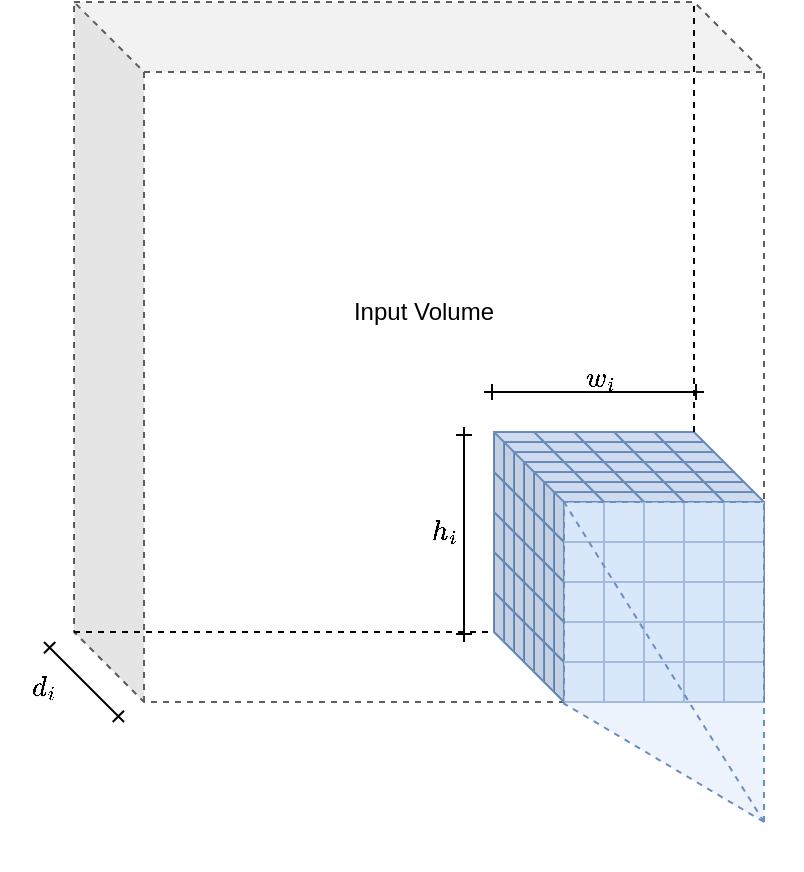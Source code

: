 <mxfile version="14.4.3" type="device"><diagram id="M7x18IXqIBuGNXNXzjX9" name="Page-1"><mxGraphModel dx="810" dy="433" grid="1" gridSize="5" guides="1" tooltips="1" connect="1" arrows="1" fold="1" page="1" pageScale="1" pageWidth="1654" pageHeight="1169" math="1" shadow="0"><root><mxCell id="0"/><mxCell id="1" parent="0"/><mxCell id="esa9E_-fxQOx9-OhTaFa-266" value="" style="shape=cube;whiteSpace=wrap;html=1;boundedLbl=1;backgroundOutline=1;darkOpacity=0.05;darkOpacity2=0.1;fillColor=none;size=35;strokeColor=#5E5E5E;dashed=1;" vertex="1" parent="1"><mxGeometry x="320" y="35" width="345" height="350" as="geometry"/></mxCell><mxCell id="esa9E_-fxQOx9-OhTaFa-91" value="" style="shape=cube;whiteSpace=wrap;html=1;boundedLbl=1;backgroundOutline=1;darkOpacity=0.05;darkOpacity2=0.1;size=5;fillColor=#dae8fc;strokeColor=#6c8ebf;" vertex="1" parent="1"><mxGeometry x="610" y="330" width="25" height="25" as="geometry"/></mxCell><mxCell id="esa9E_-fxQOx9-OhTaFa-92" value="" style="shape=cube;whiteSpace=wrap;html=1;boundedLbl=1;backgroundOutline=1;darkOpacity=0.05;darkOpacity2=0.1;size=5;fillColor=#dae8fc;strokeColor=#6c8ebf;" vertex="1" parent="1"><mxGeometry x="590" y="330" width="25" height="25" as="geometry"/></mxCell><mxCell id="esa9E_-fxQOx9-OhTaFa-93" value="" style="shape=cube;whiteSpace=wrap;html=1;boundedLbl=1;backgroundOutline=1;darkOpacity=0.05;darkOpacity2=0.1;size=5;fillColor=#dae8fc;strokeColor=#6c8ebf;" vertex="1" parent="1"><mxGeometry x="570" y="330" width="25" height="25" as="geometry"/></mxCell><mxCell id="esa9E_-fxQOx9-OhTaFa-94" value="" style="shape=cube;whiteSpace=wrap;html=1;boundedLbl=1;backgroundOutline=1;darkOpacity=0.05;darkOpacity2=0.1;size=5;fillColor=#dae8fc;strokeColor=#6c8ebf;" vertex="1" parent="1"><mxGeometry x="550" y="330" width="25" height="25" as="geometry"/></mxCell><mxCell id="esa9E_-fxQOx9-OhTaFa-95" value="" style="shape=cube;whiteSpace=wrap;html=1;boundedLbl=1;backgroundOutline=1;darkOpacity=0.05;darkOpacity2=0.1;size=5;fillColor=#dae8fc;strokeColor=#6c8ebf;" vertex="1" parent="1"><mxGeometry x="530" y="330" width="25" height="25" as="geometry"/></mxCell><mxCell id="esa9E_-fxQOx9-OhTaFa-96" value="" style="shape=cube;whiteSpace=wrap;html=1;boundedLbl=1;backgroundOutline=1;darkOpacity=0.05;darkOpacity2=0.1;size=5;fillColor=#dae8fc;strokeColor=#6c8ebf;" vertex="1" parent="1"><mxGeometry x="610" y="310" width="25" height="25" as="geometry"/></mxCell><mxCell id="esa9E_-fxQOx9-OhTaFa-97" value="" style="shape=cube;whiteSpace=wrap;html=1;boundedLbl=1;backgroundOutline=1;darkOpacity=0.05;darkOpacity2=0.1;size=5;fillColor=#dae8fc;strokeColor=#6c8ebf;" vertex="1" parent="1"><mxGeometry x="590" y="310" width="25" height="25" as="geometry"/></mxCell><mxCell id="esa9E_-fxQOx9-OhTaFa-98" value="" style="shape=cube;whiteSpace=wrap;html=1;boundedLbl=1;backgroundOutline=1;darkOpacity=0.05;darkOpacity2=0.1;size=5;fillColor=#dae8fc;strokeColor=#6c8ebf;" vertex="1" parent="1"><mxGeometry x="570" y="310" width="25" height="25" as="geometry"/></mxCell><mxCell id="esa9E_-fxQOx9-OhTaFa-99" value="" style="shape=cube;whiteSpace=wrap;html=1;boundedLbl=1;backgroundOutline=1;darkOpacity=0.05;darkOpacity2=0.1;size=5;fillColor=#dae8fc;strokeColor=#6c8ebf;" vertex="1" parent="1"><mxGeometry x="550" y="310" width="25" height="25" as="geometry"/></mxCell><mxCell id="esa9E_-fxQOx9-OhTaFa-100" value="" style="shape=cube;whiteSpace=wrap;html=1;boundedLbl=1;backgroundOutline=1;darkOpacity=0.05;darkOpacity2=0.1;size=5;fillColor=#dae8fc;strokeColor=#6c8ebf;" vertex="1" parent="1"><mxGeometry x="530" y="310" width="25" height="25" as="geometry"/></mxCell><mxCell id="esa9E_-fxQOx9-OhTaFa-101" value="" style="shape=cube;whiteSpace=wrap;html=1;boundedLbl=1;backgroundOutline=1;darkOpacity=0.05;darkOpacity2=0.1;size=5;fillColor=#dae8fc;strokeColor=#6c8ebf;" vertex="1" parent="1"><mxGeometry x="610" y="290" width="25" height="25" as="geometry"/></mxCell><mxCell id="esa9E_-fxQOx9-OhTaFa-102" value="" style="shape=cube;whiteSpace=wrap;html=1;boundedLbl=1;backgroundOutline=1;darkOpacity=0.05;darkOpacity2=0.1;size=5;fillColor=#dae8fc;strokeColor=#6c8ebf;" vertex="1" parent="1"><mxGeometry x="590" y="290" width="25" height="25" as="geometry"/></mxCell><mxCell id="esa9E_-fxQOx9-OhTaFa-103" value="" style="shape=cube;whiteSpace=wrap;html=1;boundedLbl=1;backgroundOutline=1;darkOpacity=0.05;darkOpacity2=0.1;size=5;fillColor=#dae8fc;strokeColor=#6c8ebf;" vertex="1" parent="1"><mxGeometry x="570" y="290" width="25" height="25" as="geometry"/></mxCell><mxCell id="esa9E_-fxQOx9-OhTaFa-104" value="" style="shape=cube;whiteSpace=wrap;html=1;boundedLbl=1;backgroundOutline=1;darkOpacity=0.05;darkOpacity2=0.1;size=5;fillColor=#dae8fc;strokeColor=#6c8ebf;" vertex="1" parent="1"><mxGeometry x="550" y="290" width="25" height="25" as="geometry"/></mxCell><mxCell id="esa9E_-fxQOx9-OhTaFa-105" value="" style="shape=cube;whiteSpace=wrap;html=1;boundedLbl=1;backgroundOutline=1;darkOpacity=0.05;darkOpacity2=0.1;size=5;fillColor=#dae8fc;strokeColor=#6c8ebf;" vertex="1" parent="1"><mxGeometry x="530" y="290" width="25" height="25" as="geometry"/></mxCell><mxCell id="esa9E_-fxQOx9-OhTaFa-106" value="" style="shape=cube;whiteSpace=wrap;html=1;boundedLbl=1;backgroundOutline=1;darkOpacity=0.05;darkOpacity2=0.1;size=5;fillColor=#dae8fc;strokeColor=#6c8ebf;" vertex="1" parent="1"><mxGeometry x="610" y="270" width="25" height="25" as="geometry"/></mxCell><mxCell id="esa9E_-fxQOx9-OhTaFa-107" value="" style="shape=cube;whiteSpace=wrap;html=1;boundedLbl=1;backgroundOutline=1;darkOpacity=0.05;darkOpacity2=0.1;size=5;fillColor=#dae8fc;strokeColor=#6c8ebf;" vertex="1" parent="1"><mxGeometry x="590" y="270" width="25" height="25" as="geometry"/></mxCell><mxCell id="esa9E_-fxQOx9-OhTaFa-108" value="" style="shape=cube;whiteSpace=wrap;html=1;boundedLbl=1;backgroundOutline=1;darkOpacity=0.05;darkOpacity2=0.1;size=5;fillColor=#dae8fc;strokeColor=#6c8ebf;" vertex="1" parent="1"><mxGeometry x="570" y="270" width="25" height="25" as="geometry"/></mxCell><mxCell id="esa9E_-fxQOx9-OhTaFa-109" value="" style="shape=cube;whiteSpace=wrap;html=1;boundedLbl=1;backgroundOutline=1;darkOpacity=0.05;darkOpacity2=0.1;size=5;fillColor=#dae8fc;strokeColor=#6c8ebf;" vertex="1" parent="1"><mxGeometry x="550" y="270" width="25" height="25" as="geometry"/></mxCell><mxCell id="esa9E_-fxQOx9-OhTaFa-110" value="" style="shape=cube;whiteSpace=wrap;html=1;boundedLbl=1;backgroundOutline=1;darkOpacity=0.05;darkOpacity2=0.1;size=5;fillColor=#dae8fc;strokeColor=#6c8ebf;" vertex="1" parent="1"><mxGeometry x="530" y="270" width="25" height="25" as="geometry"/></mxCell><mxCell id="esa9E_-fxQOx9-OhTaFa-111" value="" style="shape=cube;whiteSpace=wrap;html=1;boundedLbl=1;backgroundOutline=1;darkOpacity=0.05;darkOpacity2=0.1;size=5;fillColor=#dae8fc;strokeColor=#6c8ebf;" vertex="1" parent="1"><mxGeometry x="610" y="250" width="25" height="25" as="geometry"/></mxCell><mxCell id="esa9E_-fxQOx9-OhTaFa-112" value="" style="shape=cube;whiteSpace=wrap;html=1;boundedLbl=1;backgroundOutline=1;darkOpacity=0.05;darkOpacity2=0.1;size=5;fillColor=#dae8fc;strokeColor=#6c8ebf;" vertex="1" parent="1"><mxGeometry x="590" y="250" width="25" height="25" as="geometry"/></mxCell><mxCell id="esa9E_-fxQOx9-OhTaFa-113" value="" style="shape=cube;whiteSpace=wrap;html=1;boundedLbl=1;backgroundOutline=1;darkOpacity=0.05;darkOpacity2=0.1;size=5;fillColor=#dae8fc;strokeColor=#6c8ebf;" vertex="1" parent="1"><mxGeometry x="570" y="250" width="25" height="25" as="geometry"/></mxCell><mxCell id="esa9E_-fxQOx9-OhTaFa-114" value="" style="shape=cube;whiteSpace=wrap;html=1;boundedLbl=1;backgroundOutline=1;darkOpacity=0.05;darkOpacity2=0.1;size=5;fillColor=#dae8fc;strokeColor=#6c8ebf;" vertex="1" parent="1"><mxGeometry x="550" y="250" width="25" height="25" as="geometry"/></mxCell><mxCell id="esa9E_-fxQOx9-OhTaFa-115" value="" style="shape=cube;whiteSpace=wrap;html=1;boundedLbl=1;backgroundOutline=1;darkOpacity=0.05;darkOpacity2=0.1;size=5;fillColor=#dae8fc;strokeColor=#6c8ebf;" vertex="1" parent="1"><mxGeometry x="530" y="250" width="25" height="25" as="geometry"/></mxCell><mxCell id="esa9E_-fxQOx9-OhTaFa-116" value="" style="shape=cube;whiteSpace=wrap;html=1;boundedLbl=1;backgroundOutline=1;darkOpacity=0.05;darkOpacity2=0.1;size=5;fillColor=#dae8fc;strokeColor=#6c8ebf;" vertex="1" parent="1"><mxGeometry x="615" y="335" width="25" height="25" as="geometry"/></mxCell><mxCell id="esa9E_-fxQOx9-OhTaFa-117" value="" style="shape=cube;whiteSpace=wrap;html=1;boundedLbl=1;backgroundOutline=1;darkOpacity=0.05;darkOpacity2=0.1;size=5;fillColor=#dae8fc;strokeColor=#6c8ebf;" vertex="1" parent="1"><mxGeometry x="595" y="335" width="25" height="25" as="geometry"/></mxCell><mxCell id="esa9E_-fxQOx9-OhTaFa-118" value="" style="shape=cube;whiteSpace=wrap;html=1;boundedLbl=1;backgroundOutline=1;darkOpacity=0.05;darkOpacity2=0.1;size=5;fillColor=#dae8fc;strokeColor=#6c8ebf;" vertex="1" parent="1"><mxGeometry x="575" y="335" width="25" height="25" as="geometry"/></mxCell><mxCell id="esa9E_-fxQOx9-OhTaFa-119" value="" style="shape=cube;whiteSpace=wrap;html=1;boundedLbl=1;backgroundOutline=1;darkOpacity=0.05;darkOpacity2=0.1;size=5;fillColor=#dae8fc;strokeColor=#6c8ebf;" vertex="1" parent="1"><mxGeometry x="555" y="335" width="25" height="25" as="geometry"/></mxCell><mxCell id="esa9E_-fxQOx9-OhTaFa-120" value="" style="shape=cube;whiteSpace=wrap;html=1;boundedLbl=1;backgroundOutline=1;darkOpacity=0.05;darkOpacity2=0.1;size=5;fillColor=#dae8fc;strokeColor=#6c8ebf;" vertex="1" parent="1"><mxGeometry x="535" y="335" width="25" height="25" as="geometry"/></mxCell><mxCell id="esa9E_-fxQOx9-OhTaFa-121" value="" style="shape=cube;whiteSpace=wrap;html=1;boundedLbl=1;backgroundOutline=1;darkOpacity=0.05;darkOpacity2=0.1;size=5;fillColor=#dae8fc;strokeColor=#6c8ebf;" vertex="1" parent="1"><mxGeometry x="615" y="315" width="25" height="25" as="geometry"/></mxCell><mxCell id="esa9E_-fxQOx9-OhTaFa-122" value="" style="shape=cube;whiteSpace=wrap;html=1;boundedLbl=1;backgroundOutline=1;darkOpacity=0.05;darkOpacity2=0.1;size=5;fillColor=#dae8fc;strokeColor=#6c8ebf;" vertex="1" parent="1"><mxGeometry x="595" y="315" width="25" height="25" as="geometry"/></mxCell><mxCell id="esa9E_-fxQOx9-OhTaFa-123" value="" style="shape=cube;whiteSpace=wrap;html=1;boundedLbl=1;backgroundOutline=1;darkOpacity=0.05;darkOpacity2=0.1;size=5;fillColor=#dae8fc;strokeColor=#6c8ebf;" vertex="1" parent="1"><mxGeometry x="575" y="315" width="25" height="25" as="geometry"/></mxCell><mxCell id="esa9E_-fxQOx9-OhTaFa-124" value="" style="shape=cube;whiteSpace=wrap;html=1;boundedLbl=1;backgroundOutline=1;darkOpacity=0.05;darkOpacity2=0.1;size=5;fillColor=#dae8fc;strokeColor=#6c8ebf;" vertex="1" parent="1"><mxGeometry x="555" y="315" width="25" height="25" as="geometry"/></mxCell><mxCell id="esa9E_-fxQOx9-OhTaFa-125" value="" style="shape=cube;whiteSpace=wrap;html=1;boundedLbl=1;backgroundOutline=1;darkOpacity=0.05;darkOpacity2=0.1;size=5;fillColor=#dae8fc;strokeColor=#6c8ebf;" vertex="1" parent="1"><mxGeometry x="535" y="315" width="25" height="25" as="geometry"/></mxCell><mxCell id="esa9E_-fxQOx9-OhTaFa-126" value="" style="shape=cube;whiteSpace=wrap;html=1;boundedLbl=1;backgroundOutline=1;darkOpacity=0.05;darkOpacity2=0.1;size=5;fillColor=#dae8fc;strokeColor=#6c8ebf;" vertex="1" parent="1"><mxGeometry x="615" y="295" width="25" height="25" as="geometry"/></mxCell><mxCell id="esa9E_-fxQOx9-OhTaFa-127" value="" style="shape=cube;whiteSpace=wrap;html=1;boundedLbl=1;backgroundOutline=1;darkOpacity=0.05;darkOpacity2=0.1;size=5;fillColor=#dae8fc;strokeColor=#6c8ebf;" vertex="1" parent="1"><mxGeometry x="595" y="295" width="25" height="25" as="geometry"/></mxCell><mxCell id="esa9E_-fxQOx9-OhTaFa-128" value="" style="shape=cube;whiteSpace=wrap;html=1;boundedLbl=1;backgroundOutline=1;darkOpacity=0.05;darkOpacity2=0.1;size=5;fillColor=#dae8fc;strokeColor=#6c8ebf;" vertex="1" parent="1"><mxGeometry x="575" y="295" width="25" height="25" as="geometry"/></mxCell><mxCell id="esa9E_-fxQOx9-OhTaFa-129" value="" style="shape=cube;whiteSpace=wrap;html=1;boundedLbl=1;backgroundOutline=1;darkOpacity=0.05;darkOpacity2=0.1;size=5;fillColor=#dae8fc;strokeColor=#6c8ebf;" vertex="1" parent="1"><mxGeometry x="555" y="295" width="25" height="25" as="geometry"/></mxCell><mxCell id="esa9E_-fxQOx9-OhTaFa-130" value="" style="shape=cube;whiteSpace=wrap;html=1;boundedLbl=1;backgroundOutline=1;darkOpacity=0.05;darkOpacity2=0.1;size=5;fillColor=#dae8fc;strokeColor=#6c8ebf;" vertex="1" parent="1"><mxGeometry x="535" y="295" width="25" height="25" as="geometry"/></mxCell><mxCell id="esa9E_-fxQOx9-OhTaFa-131" value="" style="shape=cube;whiteSpace=wrap;html=1;boundedLbl=1;backgroundOutline=1;darkOpacity=0.05;darkOpacity2=0.1;size=5;fillColor=#dae8fc;strokeColor=#6c8ebf;" vertex="1" parent="1"><mxGeometry x="615" y="275" width="25" height="25" as="geometry"/></mxCell><mxCell id="esa9E_-fxQOx9-OhTaFa-132" value="" style="shape=cube;whiteSpace=wrap;html=1;boundedLbl=1;backgroundOutline=1;darkOpacity=0.05;darkOpacity2=0.1;size=5;fillColor=#dae8fc;strokeColor=#6c8ebf;" vertex="1" parent="1"><mxGeometry x="595" y="275" width="25" height="25" as="geometry"/></mxCell><mxCell id="esa9E_-fxQOx9-OhTaFa-133" value="" style="shape=cube;whiteSpace=wrap;html=1;boundedLbl=1;backgroundOutline=1;darkOpacity=0.05;darkOpacity2=0.1;size=5;fillColor=#dae8fc;strokeColor=#6c8ebf;" vertex="1" parent="1"><mxGeometry x="575" y="275" width="25" height="25" as="geometry"/></mxCell><mxCell id="esa9E_-fxQOx9-OhTaFa-134" value="" style="shape=cube;whiteSpace=wrap;html=1;boundedLbl=1;backgroundOutline=1;darkOpacity=0.05;darkOpacity2=0.1;size=5;fillColor=#dae8fc;strokeColor=#6c8ebf;" vertex="1" parent="1"><mxGeometry x="555" y="275" width="25" height="25" as="geometry"/></mxCell><mxCell id="esa9E_-fxQOx9-OhTaFa-135" value="" style="shape=cube;whiteSpace=wrap;html=1;boundedLbl=1;backgroundOutline=1;darkOpacity=0.05;darkOpacity2=0.1;size=5;fillColor=#dae8fc;strokeColor=#6c8ebf;" vertex="1" parent="1"><mxGeometry x="535" y="275" width="25" height="25" as="geometry"/></mxCell><mxCell id="esa9E_-fxQOx9-OhTaFa-136" value="" style="shape=cube;whiteSpace=wrap;html=1;boundedLbl=1;backgroundOutline=1;darkOpacity=0.05;darkOpacity2=0.1;size=5;fillColor=#dae8fc;strokeColor=#6c8ebf;" vertex="1" parent="1"><mxGeometry x="615" y="255" width="25" height="25" as="geometry"/></mxCell><mxCell id="esa9E_-fxQOx9-OhTaFa-137" value="" style="shape=cube;whiteSpace=wrap;html=1;boundedLbl=1;backgroundOutline=1;darkOpacity=0.05;darkOpacity2=0.1;size=5;fillColor=#dae8fc;strokeColor=#6c8ebf;" vertex="1" parent="1"><mxGeometry x="595" y="255" width="25" height="25" as="geometry"/></mxCell><mxCell id="esa9E_-fxQOx9-OhTaFa-138" value="" style="shape=cube;whiteSpace=wrap;html=1;boundedLbl=1;backgroundOutline=1;darkOpacity=0.05;darkOpacity2=0.1;size=5;fillColor=#dae8fc;strokeColor=#6c8ebf;" vertex="1" parent="1"><mxGeometry x="575" y="255" width="25" height="25" as="geometry"/></mxCell><mxCell id="esa9E_-fxQOx9-OhTaFa-139" value="" style="shape=cube;whiteSpace=wrap;html=1;boundedLbl=1;backgroundOutline=1;darkOpacity=0.05;darkOpacity2=0.1;size=5;fillColor=#dae8fc;strokeColor=#6c8ebf;" vertex="1" parent="1"><mxGeometry x="555" y="255" width="25" height="25" as="geometry"/></mxCell><mxCell id="esa9E_-fxQOx9-OhTaFa-140" value="" style="shape=cube;whiteSpace=wrap;html=1;boundedLbl=1;backgroundOutline=1;darkOpacity=0.05;darkOpacity2=0.1;size=5;fillColor=#dae8fc;strokeColor=#6c8ebf;" vertex="1" parent="1"><mxGeometry x="535" y="255" width="25" height="25" as="geometry"/></mxCell><mxCell id="esa9E_-fxQOx9-OhTaFa-141" value="" style="shape=cube;whiteSpace=wrap;html=1;boundedLbl=1;backgroundOutline=1;darkOpacity=0.05;darkOpacity2=0.1;size=5;fillColor=#dae8fc;strokeColor=#6c8ebf;" vertex="1" parent="1"><mxGeometry x="620" y="340" width="25" height="25" as="geometry"/></mxCell><mxCell id="esa9E_-fxQOx9-OhTaFa-142" value="" style="shape=cube;whiteSpace=wrap;html=1;boundedLbl=1;backgroundOutline=1;darkOpacity=0.05;darkOpacity2=0.1;size=5;fillColor=#dae8fc;strokeColor=#6c8ebf;" vertex="1" parent="1"><mxGeometry x="600" y="340" width="25" height="25" as="geometry"/></mxCell><mxCell id="esa9E_-fxQOx9-OhTaFa-143" value="" style="shape=cube;whiteSpace=wrap;html=1;boundedLbl=1;backgroundOutline=1;darkOpacity=0.05;darkOpacity2=0.1;size=5;fillColor=#dae8fc;strokeColor=#6c8ebf;" vertex="1" parent="1"><mxGeometry x="580" y="340" width="25" height="25" as="geometry"/></mxCell><mxCell id="esa9E_-fxQOx9-OhTaFa-144" value="" style="shape=cube;whiteSpace=wrap;html=1;boundedLbl=1;backgroundOutline=1;darkOpacity=0.05;darkOpacity2=0.1;size=5;fillColor=#dae8fc;strokeColor=#6c8ebf;" vertex="1" parent="1"><mxGeometry x="560" y="340" width="25" height="25" as="geometry"/></mxCell><mxCell id="esa9E_-fxQOx9-OhTaFa-145" value="" style="shape=cube;whiteSpace=wrap;html=1;boundedLbl=1;backgroundOutline=1;darkOpacity=0.05;darkOpacity2=0.1;size=5;fillColor=#dae8fc;strokeColor=#6c8ebf;" vertex="1" parent="1"><mxGeometry x="540" y="340" width="25" height="25" as="geometry"/></mxCell><mxCell id="esa9E_-fxQOx9-OhTaFa-146" value="" style="shape=cube;whiteSpace=wrap;html=1;boundedLbl=1;backgroundOutline=1;darkOpacity=0.05;darkOpacity2=0.1;size=5;fillColor=#dae8fc;strokeColor=#6c8ebf;" vertex="1" parent="1"><mxGeometry x="620" y="320" width="25" height="25" as="geometry"/></mxCell><mxCell id="esa9E_-fxQOx9-OhTaFa-147" value="" style="shape=cube;whiteSpace=wrap;html=1;boundedLbl=1;backgroundOutline=1;darkOpacity=0.05;darkOpacity2=0.1;size=5;fillColor=#dae8fc;strokeColor=#6c8ebf;" vertex="1" parent="1"><mxGeometry x="600" y="320" width="25" height="25" as="geometry"/></mxCell><mxCell id="esa9E_-fxQOx9-OhTaFa-148" value="" style="shape=cube;whiteSpace=wrap;html=1;boundedLbl=1;backgroundOutline=1;darkOpacity=0.05;darkOpacity2=0.1;size=5;fillColor=#dae8fc;strokeColor=#6c8ebf;" vertex="1" parent="1"><mxGeometry x="580" y="320" width="25" height="25" as="geometry"/></mxCell><mxCell id="esa9E_-fxQOx9-OhTaFa-149" value="" style="shape=cube;whiteSpace=wrap;html=1;boundedLbl=1;backgroundOutline=1;darkOpacity=0.05;darkOpacity2=0.1;size=5;fillColor=#dae8fc;strokeColor=#6c8ebf;" vertex="1" parent="1"><mxGeometry x="560" y="320" width="25" height="25" as="geometry"/></mxCell><mxCell id="esa9E_-fxQOx9-OhTaFa-150" value="" style="shape=cube;whiteSpace=wrap;html=1;boundedLbl=1;backgroundOutline=1;darkOpacity=0.05;darkOpacity2=0.1;size=5;fillColor=#dae8fc;strokeColor=#6c8ebf;" vertex="1" parent="1"><mxGeometry x="540" y="320" width="25" height="25" as="geometry"/></mxCell><mxCell id="esa9E_-fxQOx9-OhTaFa-151" value="" style="shape=cube;whiteSpace=wrap;html=1;boundedLbl=1;backgroundOutline=1;darkOpacity=0.05;darkOpacity2=0.1;size=5;fillColor=#dae8fc;strokeColor=#6c8ebf;" vertex="1" parent="1"><mxGeometry x="620" y="300" width="25" height="25" as="geometry"/></mxCell><mxCell id="esa9E_-fxQOx9-OhTaFa-152" value="" style="shape=cube;whiteSpace=wrap;html=1;boundedLbl=1;backgroundOutline=1;darkOpacity=0.05;darkOpacity2=0.1;size=5;fillColor=#dae8fc;strokeColor=#6c8ebf;" vertex="1" parent="1"><mxGeometry x="600" y="300" width="25" height="25" as="geometry"/></mxCell><mxCell id="esa9E_-fxQOx9-OhTaFa-153" value="" style="shape=cube;whiteSpace=wrap;html=1;boundedLbl=1;backgroundOutline=1;darkOpacity=0.05;darkOpacity2=0.1;size=5;fillColor=#dae8fc;strokeColor=#6c8ebf;" vertex="1" parent="1"><mxGeometry x="580" y="300" width="25" height="25" as="geometry"/></mxCell><mxCell id="esa9E_-fxQOx9-OhTaFa-154" value="" style="shape=cube;whiteSpace=wrap;html=1;boundedLbl=1;backgroundOutline=1;darkOpacity=0.05;darkOpacity2=0.1;size=5;fillColor=#dae8fc;strokeColor=#6c8ebf;" vertex="1" parent="1"><mxGeometry x="560" y="300" width="25" height="25" as="geometry"/></mxCell><mxCell id="esa9E_-fxQOx9-OhTaFa-155" value="" style="shape=cube;whiteSpace=wrap;html=1;boundedLbl=1;backgroundOutline=1;darkOpacity=0.05;darkOpacity2=0.1;size=5;fillColor=#dae8fc;strokeColor=#6c8ebf;" vertex="1" parent="1"><mxGeometry x="540" y="300" width="25" height="25" as="geometry"/></mxCell><mxCell id="esa9E_-fxQOx9-OhTaFa-156" value="" style="shape=cube;whiteSpace=wrap;html=1;boundedLbl=1;backgroundOutline=1;darkOpacity=0.05;darkOpacity2=0.1;size=5;fillColor=#dae8fc;strokeColor=#6c8ebf;" vertex="1" parent="1"><mxGeometry x="620" y="280" width="25" height="25" as="geometry"/></mxCell><mxCell id="esa9E_-fxQOx9-OhTaFa-157" value="" style="shape=cube;whiteSpace=wrap;html=1;boundedLbl=1;backgroundOutline=1;darkOpacity=0.05;darkOpacity2=0.1;size=5;fillColor=#dae8fc;strokeColor=#6c8ebf;" vertex="1" parent="1"><mxGeometry x="600" y="280" width="25" height="25" as="geometry"/></mxCell><mxCell id="esa9E_-fxQOx9-OhTaFa-158" value="" style="shape=cube;whiteSpace=wrap;html=1;boundedLbl=1;backgroundOutline=1;darkOpacity=0.05;darkOpacity2=0.1;size=5;fillColor=#dae8fc;strokeColor=#6c8ebf;" vertex="1" parent="1"><mxGeometry x="580" y="280" width="25" height="25" as="geometry"/></mxCell><mxCell id="esa9E_-fxQOx9-OhTaFa-159" value="" style="shape=cube;whiteSpace=wrap;html=1;boundedLbl=1;backgroundOutline=1;darkOpacity=0.05;darkOpacity2=0.1;size=5;fillColor=#dae8fc;strokeColor=#6c8ebf;" vertex="1" parent="1"><mxGeometry x="560" y="280" width="25" height="25" as="geometry"/></mxCell><mxCell id="esa9E_-fxQOx9-OhTaFa-160" value="" style="shape=cube;whiteSpace=wrap;html=1;boundedLbl=1;backgroundOutline=1;darkOpacity=0.05;darkOpacity2=0.1;size=5;fillColor=#dae8fc;strokeColor=#6c8ebf;" vertex="1" parent="1"><mxGeometry x="540" y="280" width="25" height="25" as="geometry"/></mxCell><mxCell id="esa9E_-fxQOx9-OhTaFa-161" value="" style="shape=cube;whiteSpace=wrap;html=1;boundedLbl=1;backgroundOutline=1;darkOpacity=0.05;darkOpacity2=0.1;size=5;fillColor=#dae8fc;strokeColor=#6c8ebf;" vertex="1" parent="1"><mxGeometry x="620" y="260" width="25" height="25" as="geometry"/></mxCell><mxCell id="esa9E_-fxQOx9-OhTaFa-162" value="" style="shape=cube;whiteSpace=wrap;html=1;boundedLbl=1;backgroundOutline=1;darkOpacity=0.05;darkOpacity2=0.1;size=5;fillColor=#dae8fc;strokeColor=#6c8ebf;" vertex="1" parent="1"><mxGeometry x="600" y="260" width="25" height="25" as="geometry"/></mxCell><mxCell id="esa9E_-fxQOx9-OhTaFa-163" value="" style="shape=cube;whiteSpace=wrap;html=1;boundedLbl=1;backgroundOutline=1;darkOpacity=0.05;darkOpacity2=0.1;size=5;fillColor=#dae8fc;strokeColor=#6c8ebf;" vertex="1" parent="1"><mxGeometry x="580" y="260" width="25" height="25" as="geometry"/></mxCell><mxCell id="esa9E_-fxQOx9-OhTaFa-164" value="" style="shape=cube;whiteSpace=wrap;html=1;boundedLbl=1;backgroundOutline=1;darkOpacity=0.05;darkOpacity2=0.1;size=5;fillColor=#dae8fc;strokeColor=#6c8ebf;" vertex="1" parent="1"><mxGeometry x="560" y="260" width="25" height="25" as="geometry"/></mxCell><mxCell id="esa9E_-fxQOx9-OhTaFa-165" value="" style="shape=cube;whiteSpace=wrap;html=1;boundedLbl=1;backgroundOutline=1;darkOpacity=0.05;darkOpacity2=0.1;size=5;fillColor=#dae8fc;strokeColor=#6c8ebf;" vertex="1" parent="1"><mxGeometry x="540" y="260" width="25" height="25" as="geometry"/></mxCell><mxCell id="esa9E_-fxQOx9-OhTaFa-166" value="" style="shape=cube;whiteSpace=wrap;html=1;boundedLbl=1;backgroundOutline=1;darkOpacity=0.05;darkOpacity2=0.1;size=5;fillColor=#dae8fc;strokeColor=#6c8ebf;" vertex="1" parent="1"><mxGeometry x="625" y="345" width="25" height="25" as="geometry"/></mxCell><mxCell id="esa9E_-fxQOx9-OhTaFa-167" value="" style="shape=cube;whiteSpace=wrap;html=1;boundedLbl=1;backgroundOutline=1;darkOpacity=0.05;darkOpacity2=0.1;size=5;fillColor=#dae8fc;strokeColor=#6c8ebf;" vertex="1" parent="1"><mxGeometry x="605" y="345" width="25" height="25" as="geometry"/></mxCell><mxCell id="esa9E_-fxQOx9-OhTaFa-168" value="" style="shape=cube;whiteSpace=wrap;html=1;boundedLbl=1;backgroundOutline=1;darkOpacity=0.05;darkOpacity2=0.1;size=5;fillColor=#dae8fc;strokeColor=#6c8ebf;" vertex="1" parent="1"><mxGeometry x="585" y="345" width="25" height="25" as="geometry"/></mxCell><mxCell id="esa9E_-fxQOx9-OhTaFa-169" value="" style="shape=cube;whiteSpace=wrap;html=1;boundedLbl=1;backgroundOutline=1;darkOpacity=0.05;darkOpacity2=0.1;size=5;fillColor=#dae8fc;strokeColor=#6c8ebf;" vertex="1" parent="1"><mxGeometry x="565" y="345" width="25" height="25" as="geometry"/></mxCell><mxCell id="esa9E_-fxQOx9-OhTaFa-170" value="" style="shape=cube;whiteSpace=wrap;html=1;boundedLbl=1;backgroundOutline=1;darkOpacity=0.05;darkOpacity2=0.1;size=5;fillColor=#dae8fc;strokeColor=#6c8ebf;" vertex="1" parent="1"><mxGeometry x="545" y="345" width="25" height="25" as="geometry"/></mxCell><mxCell id="esa9E_-fxQOx9-OhTaFa-171" value="" style="shape=cube;whiteSpace=wrap;html=1;boundedLbl=1;backgroundOutline=1;darkOpacity=0.05;darkOpacity2=0.1;size=5;fillColor=#dae8fc;strokeColor=#6c8ebf;" vertex="1" parent="1"><mxGeometry x="625" y="325" width="25" height="25" as="geometry"/></mxCell><mxCell id="esa9E_-fxQOx9-OhTaFa-172" value="" style="shape=cube;whiteSpace=wrap;html=1;boundedLbl=1;backgroundOutline=1;darkOpacity=0.05;darkOpacity2=0.1;size=5;fillColor=#dae8fc;strokeColor=#6c8ebf;" vertex="1" parent="1"><mxGeometry x="605" y="325" width="25" height="25" as="geometry"/></mxCell><mxCell id="esa9E_-fxQOx9-OhTaFa-173" value="" style="shape=cube;whiteSpace=wrap;html=1;boundedLbl=1;backgroundOutline=1;darkOpacity=0.05;darkOpacity2=0.1;size=5;fillColor=#dae8fc;strokeColor=#6c8ebf;" vertex="1" parent="1"><mxGeometry x="585" y="325" width="25" height="25" as="geometry"/></mxCell><mxCell id="esa9E_-fxQOx9-OhTaFa-174" value="" style="shape=cube;whiteSpace=wrap;html=1;boundedLbl=1;backgroundOutline=1;darkOpacity=0.05;darkOpacity2=0.1;size=5;fillColor=#dae8fc;strokeColor=#6c8ebf;" vertex="1" parent="1"><mxGeometry x="565" y="325" width="25" height="25" as="geometry"/></mxCell><mxCell id="esa9E_-fxQOx9-OhTaFa-175" value="" style="shape=cube;whiteSpace=wrap;html=1;boundedLbl=1;backgroundOutline=1;darkOpacity=0.05;darkOpacity2=0.1;size=5;fillColor=#dae8fc;strokeColor=#6c8ebf;" vertex="1" parent="1"><mxGeometry x="545" y="325" width="25" height="25" as="geometry"/></mxCell><mxCell id="esa9E_-fxQOx9-OhTaFa-176" value="" style="shape=cube;whiteSpace=wrap;html=1;boundedLbl=1;backgroundOutline=1;darkOpacity=0.05;darkOpacity2=0.1;size=5;fillColor=#dae8fc;strokeColor=#6c8ebf;" vertex="1" parent="1"><mxGeometry x="625" y="305" width="25" height="25" as="geometry"/></mxCell><mxCell id="esa9E_-fxQOx9-OhTaFa-177" value="" style="shape=cube;whiteSpace=wrap;html=1;boundedLbl=1;backgroundOutline=1;darkOpacity=0.05;darkOpacity2=0.1;size=5;fillColor=#dae8fc;strokeColor=#6c8ebf;" vertex="1" parent="1"><mxGeometry x="605" y="305" width="25" height="25" as="geometry"/></mxCell><mxCell id="esa9E_-fxQOx9-OhTaFa-178" value="" style="shape=cube;whiteSpace=wrap;html=1;boundedLbl=1;backgroundOutline=1;darkOpacity=0.05;darkOpacity2=0.1;size=5;fillColor=#dae8fc;strokeColor=#6c8ebf;" vertex="1" parent="1"><mxGeometry x="585" y="305" width="25" height="25" as="geometry"/></mxCell><mxCell id="esa9E_-fxQOx9-OhTaFa-179" value="" style="shape=cube;whiteSpace=wrap;html=1;boundedLbl=1;backgroundOutline=1;darkOpacity=0.05;darkOpacity2=0.1;size=5;fillColor=#dae8fc;strokeColor=#6c8ebf;" vertex="1" parent="1"><mxGeometry x="565" y="305" width="25" height="25" as="geometry"/></mxCell><mxCell id="esa9E_-fxQOx9-OhTaFa-180" value="" style="shape=cube;whiteSpace=wrap;html=1;boundedLbl=1;backgroundOutline=1;darkOpacity=0.05;darkOpacity2=0.1;size=5;fillColor=#dae8fc;strokeColor=#6c8ebf;" vertex="1" parent="1"><mxGeometry x="545" y="305" width="25" height="25" as="geometry"/></mxCell><mxCell id="esa9E_-fxQOx9-OhTaFa-181" value="" style="shape=cube;whiteSpace=wrap;html=1;boundedLbl=1;backgroundOutline=1;darkOpacity=0.05;darkOpacity2=0.1;size=5;fillColor=#dae8fc;strokeColor=#6c8ebf;" vertex="1" parent="1"><mxGeometry x="625" y="285" width="25" height="25" as="geometry"/></mxCell><mxCell id="esa9E_-fxQOx9-OhTaFa-182" value="" style="shape=cube;whiteSpace=wrap;html=1;boundedLbl=1;backgroundOutline=1;darkOpacity=0.05;darkOpacity2=0.1;size=5;fillColor=#dae8fc;strokeColor=#6c8ebf;" vertex="1" parent="1"><mxGeometry x="605" y="285" width="25" height="25" as="geometry"/></mxCell><mxCell id="esa9E_-fxQOx9-OhTaFa-183" value="" style="shape=cube;whiteSpace=wrap;html=1;boundedLbl=1;backgroundOutline=1;darkOpacity=0.05;darkOpacity2=0.1;size=5;fillColor=#dae8fc;strokeColor=#6c8ebf;" vertex="1" parent="1"><mxGeometry x="585" y="285" width="25" height="25" as="geometry"/></mxCell><mxCell id="esa9E_-fxQOx9-OhTaFa-184" value="" style="shape=cube;whiteSpace=wrap;html=1;boundedLbl=1;backgroundOutline=1;darkOpacity=0.05;darkOpacity2=0.1;size=5;fillColor=#dae8fc;strokeColor=#6c8ebf;" vertex="1" parent="1"><mxGeometry x="565" y="285" width="25" height="25" as="geometry"/></mxCell><mxCell id="esa9E_-fxQOx9-OhTaFa-185" value="" style="shape=cube;whiteSpace=wrap;html=1;boundedLbl=1;backgroundOutline=1;darkOpacity=0.05;darkOpacity2=0.1;size=5;fillColor=#dae8fc;strokeColor=#6c8ebf;" vertex="1" parent="1"><mxGeometry x="545" y="285" width="25" height="25" as="geometry"/></mxCell><mxCell id="esa9E_-fxQOx9-OhTaFa-186" value="" style="shape=cube;whiteSpace=wrap;html=1;boundedLbl=1;backgroundOutline=1;darkOpacity=0.05;darkOpacity2=0.1;size=5;fillColor=#dae8fc;strokeColor=#6c8ebf;" vertex="1" parent="1"><mxGeometry x="625" y="265" width="25" height="25" as="geometry"/></mxCell><mxCell id="esa9E_-fxQOx9-OhTaFa-187" value="" style="shape=cube;whiteSpace=wrap;html=1;boundedLbl=1;backgroundOutline=1;darkOpacity=0.05;darkOpacity2=0.1;size=5;fillColor=#dae8fc;strokeColor=#6c8ebf;" vertex="1" parent="1"><mxGeometry x="605" y="265" width="25" height="25" as="geometry"/></mxCell><mxCell id="esa9E_-fxQOx9-OhTaFa-188" value="" style="shape=cube;whiteSpace=wrap;html=1;boundedLbl=1;backgroundOutline=1;darkOpacity=0.05;darkOpacity2=0.1;size=5;fillColor=#dae8fc;strokeColor=#6c8ebf;" vertex="1" parent="1"><mxGeometry x="585" y="265" width="25" height="25" as="geometry"/></mxCell><mxCell id="esa9E_-fxQOx9-OhTaFa-189" value="" style="shape=cube;whiteSpace=wrap;html=1;boundedLbl=1;backgroundOutline=1;darkOpacity=0.05;darkOpacity2=0.1;size=5;fillColor=#dae8fc;strokeColor=#6c8ebf;" vertex="1" parent="1"><mxGeometry x="565" y="265" width="25" height="25" as="geometry"/></mxCell><mxCell id="esa9E_-fxQOx9-OhTaFa-190" value="" style="shape=cube;whiteSpace=wrap;html=1;boundedLbl=1;backgroundOutline=1;darkOpacity=0.05;darkOpacity2=0.1;size=5;fillColor=#dae8fc;strokeColor=#6c8ebf;" vertex="1" parent="1"><mxGeometry x="545" y="265" width="25" height="25" as="geometry"/></mxCell><mxCell id="esa9E_-fxQOx9-OhTaFa-191" value="" style="shape=cube;whiteSpace=wrap;html=1;boundedLbl=1;backgroundOutline=1;darkOpacity=0.05;darkOpacity2=0.1;size=5;fillColor=#dae8fc;strokeColor=#6c8ebf;" vertex="1" parent="1"><mxGeometry x="630" y="350" width="25" height="25" as="geometry"/></mxCell><mxCell id="esa9E_-fxQOx9-OhTaFa-192" value="" style="shape=cube;whiteSpace=wrap;html=1;boundedLbl=1;backgroundOutline=1;darkOpacity=0.05;darkOpacity2=0.1;size=5;fillColor=#dae8fc;strokeColor=#6c8ebf;" vertex="1" parent="1"><mxGeometry x="610" y="350" width="25" height="25" as="geometry"/></mxCell><mxCell id="esa9E_-fxQOx9-OhTaFa-193" value="" style="shape=cube;whiteSpace=wrap;html=1;boundedLbl=1;backgroundOutline=1;darkOpacity=0.05;darkOpacity2=0.1;size=5;fillColor=#dae8fc;strokeColor=#6c8ebf;" vertex="1" parent="1"><mxGeometry x="590" y="350" width="25" height="25" as="geometry"/></mxCell><mxCell id="esa9E_-fxQOx9-OhTaFa-194" value="" style="shape=cube;whiteSpace=wrap;html=1;boundedLbl=1;backgroundOutline=1;darkOpacity=0.05;darkOpacity2=0.1;size=5;fillColor=#dae8fc;strokeColor=#6c8ebf;" vertex="1" parent="1"><mxGeometry x="570" y="350" width="25" height="25" as="geometry"/></mxCell><mxCell id="esa9E_-fxQOx9-OhTaFa-195" value="" style="shape=cube;whiteSpace=wrap;html=1;boundedLbl=1;backgroundOutline=1;darkOpacity=0.05;darkOpacity2=0.1;size=5;fillColor=#dae8fc;strokeColor=#6c8ebf;" vertex="1" parent="1"><mxGeometry x="550" y="350" width="25" height="25" as="geometry"/></mxCell><mxCell id="esa9E_-fxQOx9-OhTaFa-196" value="" style="shape=cube;whiteSpace=wrap;html=1;boundedLbl=1;backgroundOutline=1;darkOpacity=0.05;darkOpacity2=0.1;size=5;fillColor=#dae8fc;strokeColor=#6c8ebf;" vertex="1" parent="1"><mxGeometry x="630" y="330" width="25" height="25" as="geometry"/></mxCell><mxCell id="esa9E_-fxQOx9-OhTaFa-197" value="" style="shape=cube;whiteSpace=wrap;html=1;boundedLbl=1;backgroundOutline=1;darkOpacity=0.05;darkOpacity2=0.1;size=5;fillColor=#dae8fc;strokeColor=#6c8ebf;" vertex="1" parent="1"><mxGeometry x="610" y="330" width="25" height="25" as="geometry"/></mxCell><mxCell id="esa9E_-fxQOx9-OhTaFa-198" value="" style="shape=cube;whiteSpace=wrap;html=1;boundedLbl=1;backgroundOutline=1;darkOpacity=0.05;darkOpacity2=0.1;size=5;fillColor=#dae8fc;strokeColor=#6c8ebf;" vertex="1" parent="1"><mxGeometry x="590" y="330" width="25" height="25" as="geometry"/></mxCell><mxCell id="esa9E_-fxQOx9-OhTaFa-199" value="" style="shape=cube;whiteSpace=wrap;html=1;boundedLbl=1;backgroundOutline=1;darkOpacity=0.05;darkOpacity2=0.1;size=5;fillColor=#dae8fc;strokeColor=#6c8ebf;" vertex="1" parent="1"><mxGeometry x="570" y="330" width="25" height="25" as="geometry"/></mxCell><mxCell id="esa9E_-fxQOx9-OhTaFa-200" value="" style="shape=cube;whiteSpace=wrap;html=1;boundedLbl=1;backgroundOutline=1;darkOpacity=0.05;darkOpacity2=0.1;size=5;fillColor=#dae8fc;strokeColor=#6c8ebf;" vertex="1" parent="1"><mxGeometry x="550" y="330" width="25" height="25" as="geometry"/></mxCell><mxCell id="esa9E_-fxQOx9-OhTaFa-201" value="" style="shape=cube;whiteSpace=wrap;html=1;boundedLbl=1;backgroundOutline=1;darkOpacity=0.05;darkOpacity2=0.1;size=5;fillColor=#dae8fc;strokeColor=#6c8ebf;" vertex="1" parent="1"><mxGeometry x="630" y="310" width="25" height="25" as="geometry"/></mxCell><mxCell id="esa9E_-fxQOx9-OhTaFa-202" value="" style="shape=cube;whiteSpace=wrap;html=1;boundedLbl=1;backgroundOutline=1;darkOpacity=0.05;darkOpacity2=0.1;size=5;fillColor=#dae8fc;strokeColor=#6c8ebf;" vertex="1" parent="1"><mxGeometry x="610" y="310" width="25" height="25" as="geometry"/></mxCell><mxCell id="esa9E_-fxQOx9-OhTaFa-203" value="" style="shape=cube;whiteSpace=wrap;html=1;boundedLbl=1;backgroundOutline=1;darkOpacity=0.05;darkOpacity2=0.1;size=5;fillColor=#dae8fc;strokeColor=#6c8ebf;" vertex="1" parent="1"><mxGeometry x="590" y="310" width="25" height="25" as="geometry"/></mxCell><mxCell id="esa9E_-fxQOx9-OhTaFa-204" value="" style="shape=cube;whiteSpace=wrap;html=1;boundedLbl=1;backgroundOutline=1;darkOpacity=0.05;darkOpacity2=0.1;size=5;fillColor=#dae8fc;strokeColor=#6c8ebf;" vertex="1" parent="1"><mxGeometry x="570" y="310" width="25" height="25" as="geometry"/></mxCell><mxCell id="esa9E_-fxQOx9-OhTaFa-205" value="" style="shape=cube;whiteSpace=wrap;html=1;boundedLbl=1;backgroundOutline=1;darkOpacity=0.05;darkOpacity2=0.1;size=5;fillColor=#dae8fc;strokeColor=#6c8ebf;" vertex="1" parent="1"><mxGeometry x="550" y="310" width="25" height="25" as="geometry"/></mxCell><mxCell id="esa9E_-fxQOx9-OhTaFa-206" value="" style="shape=cube;whiteSpace=wrap;html=1;boundedLbl=1;backgroundOutline=1;darkOpacity=0.05;darkOpacity2=0.1;size=5;fillColor=#dae8fc;strokeColor=#6c8ebf;" vertex="1" parent="1"><mxGeometry x="630" y="290" width="25" height="25" as="geometry"/></mxCell><mxCell id="esa9E_-fxQOx9-OhTaFa-207" value="" style="shape=cube;whiteSpace=wrap;html=1;boundedLbl=1;backgroundOutline=1;darkOpacity=0.05;darkOpacity2=0.1;size=5;fillColor=#dae8fc;strokeColor=#6c8ebf;" vertex="1" parent="1"><mxGeometry x="610" y="290" width="25" height="25" as="geometry"/></mxCell><mxCell id="esa9E_-fxQOx9-OhTaFa-208" value="" style="shape=cube;whiteSpace=wrap;html=1;boundedLbl=1;backgroundOutline=1;darkOpacity=0.05;darkOpacity2=0.1;size=5;fillColor=#dae8fc;strokeColor=#6c8ebf;" vertex="1" parent="1"><mxGeometry x="590" y="290" width="25" height="25" as="geometry"/></mxCell><mxCell id="esa9E_-fxQOx9-OhTaFa-209" value="" style="shape=cube;whiteSpace=wrap;html=1;boundedLbl=1;backgroundOutline=1;darkOpacity=0.05;darkOpacity2=0.1;size=5;fillColor=#dae8fc;strokeColor=#6c8ebf;" vertex="1" parent="1"><mxGeometry x="570" y="290" width="25" height="25" as="geometry"/></mxCell><mxCell id="esa9E_-fxQOx9-OhTaFa-210" value="" style="shape=cube;whiteSpace=wrap;html=1;boundedLbl=1;backgroundOutline=1;darkOpacity=0.05;darkOpacity2=0.1;size=5;fillColor=#dae8fc;strokeColor=#6c8ebf;" vertex="1" parent="1"><mxGeometry x="550" y="290" width="25" height="25" as="geometry"/></mxCell><mxCell id="esa9E_-fxQOx9-OhTaFa-211" value="" style="shape=cube;whiteSpace=wrap;html=1;boundedLbl=1;backgroundOutline=1;darkOpacity=0.05;darkOpacity2=0.1;size=5;fillColor=#dae8fc;strokeColor=#6c8ebf;" vertex="1" parent="1"><mxGeometry x="630" y="270" width="25" height="25" as="geometry"/></mxCell><mxCell id="esa9E_-fxQOx9-OhTaFa-212" value="" style="shape=cube;whiteSpace=wrap;html=1;boundedLbl=1;backgroundOutline=1;darkOpacity=0.05;darkOpacity2=0.1;size=5;fillColor=#dae8fc;strokeColor=#6c8ebf;" vertex="1" parent="1"><mxGeometry x="610" y="270" width="25" height="25" as="geometry"/></mxCell><mxCell id="esa9E_-fxQOx9-OhTaFa-213" value="" style="shape=cube;whiteSpace=wrap;html=1;boundedLbl=1;backgroundOutline=1;darkOpacity=0.05;darkOpacity2=0.1;size=5;fillColor=#dae8fc;strokeColor=#6c8ebf;" vertex="1" parent="1"><mxGeometry x="590" y="270" width="25" height="25" as="geometry"/></mxCell><mxCell id="esa9E_-fxQOx9-OhTaFa-214" value="" style="shape=cube;whiteSpace=wrap;html=1;boundedLbl=1;backgroundOutline=1;darkOpacity=0.05;darkOpacity2=0.1;size=5;fillColor=#dae8fc;strokeColor=#6c8ebf;" vertex="1" parent="1"><mxGeometry x="570" y="270" width="25" height="25" as="geometry"/></mxCell><mxCell id="esa9E_-fxQOx9-OhTaFa-215" value="" style="shape=cube;whiteSpace=wrap;html=1;boundedLbl=1;backgroundOutline=1;darkOpacity=0.05;darkOpacity2=0.1;size=5;fillColor=#dae8fc;strokeColor=#6c8ebf;" vertex="1" parent="1"><mxGeometry x="550" y="270" width="25" height="25" as="geometry"/></mxCell><mxCell id="esa9E_-fxQOx9-OhTaFa-216" value="" style="shape=cube;whiteSpace=wrap;html=1;boundedLbl=1;backgroundOutline=1;darkOpacity=0.05;darkOpacity2=0.1;size=5;fillColor=#dae8fc;strokeColor=#6c8ebf;" vertex="1" parent="1"><mxGeometry x="635" y="355" width="25" height="25" as="geometry"/></mxCell><mxCell id="esa9E_-fxQOx9-OhTaFa-217" value="" style="shape=cube;whiteSpace=wrap;html=1;boundedLbl=1;backgroundOutline=1;darkOpacity=0.05;darkOpacity2=0.1;size=5;fillColor=#dae8fc;strokeColor=#6c8ebf;" vertex="1" parent="1"><mxGeometry x="615" y="355" width="25" height="25" as="geometry"/></mxCell><mxCell id="esa9E_-fxQOx9-OhTaFa-218" value="" style="shape=cube;whiteSpace=wrap;html=1;boundedLbl=1;backgroundOutline=1;darkOpacity=0.05;darkOpacity2=0.1;size=5;fillColor=#dae8fc;strokeColor=#6c8ebf;" vertex="1" parent="1"><mxGeometry x="595" y="355" width="25" height="25" as="geometry"/></mxCell><mxCell id="esa9E_-fxQOx9-OhTaFa-219" value="" style="shape=cube;whiteSpace=wrap;html=1;boundedLbl=1;backgroundOutline=1;darkOpacity=0.05;darkOpacity2=0.1;size=5;fillColor=#dae8fc;strokeColor=#6c8ebf;" vertex="1" parent="1"><mxGeometry x="575" y="355" width="25" height="25" as="geometry"/></mxCell><mxCell id="esa9E_-fxQOx9-OhTaFa-220" value="" style="shape=cube;whiteSpace=wrap;html=1;boundedLbl=1;backgroundOutline=1;darkOpacity=0.05;darkOpacity2=0.1;size=5;fillColor=#dae8fc;strokeColor=#6c8ebf;" vertex="1" parent="1"><mxGeometry x="555" y="355" width="25" height="25" as="geometry"/></mxCell><mxCell id="esa9E_-fxQOx9-OhTaFa-221" value="" style="shape=cube;whiteSpace=wrap;html=1;boundedLbl=1;backgroundOutline=1;darkOpacity=0.05;darkOpacity2=0.1;size=5;fillColor=#dae8fc;strokeColor=#6c8ebf;" vertex="1" parent="1"><mxGeometry x="635" y="335" width="25" height="25" as="geometry"/></mxCell><mxCell id="esa9E_-fxQOx9-OhTaFa-222" value="" style="shape=cube;whiteSpace=wrap;html=1;boundedLbl=1;backgroundOutline=1;darkOpacity=0.05;darkOpacity2=0.1;size=5;fillColor=#dae8fc;strokeColor=#6c8ebf;" vertex="1" parent="1"><mxGeometry x="615" y="335" width="25" height="25" as="geometry"/></mxCell><mxCell id="esa9E_-fxQOx9-OhTaFa-223" value="" style="shape=cube;whiteSpace=wrap;html=1;boundedLbl=1;backgroundOutline=1;darkOpacity=0.05;darkOpacity2=0.1;size=5;fillColor=#dae8fc;strokeColor=#6c8ebf;" vertex="1" parent="1"><mxGeometry x="595" y="335" width="25" height="25" as="geometry"/></mxCell><mxCell id="esa9E_-fxQOx9-OhTaFa-224" value="" style="shape=cube;whiteSpace=wrap;html=1;boundedLbl=1;backgroundOutline=1;darkOpacity=0.05;darkOpacity2=0.1;size=5;fillColor=#dae8fc;strokeColor=#6c8ebf;" vertex="1" parent="1"><mxGeometry x="575" y="335" width="25" height="25" as="geometry"/></mxCell><mxCell id="esa9E_-fxQOx9-OhTaFa-225" value="" style="shape=cube;whiteSpace=wrap;html=1;boundedLbl=1;backgroundOutline=1;darkOpacity=0.05;darkOpacity2=0.1;size=5;fillColor=#dae8fc;strokeColor=#6c8ebf;" vertex="1" parent="1"><mxGeometry x="555" y="335" width="25" height="25" as="geometry"/></mxCell><mxCell id="esa9E_-fxQOx9-OhTaFa-226" value="" style="shape=cube;whiteSpace=wrap;html=1;boundedLbl=1;backgroundOutline=1;darkOpacity=0.05;darkOpacity2=0.1;size=5;fillColor=#dae8fc;strokeColor=#6c8ebf;" vertex="1" parent="1"><mxGeometry x="635" y="315" width="25" height="25" as="geometry"/></mxCell><mxCell id="esa9E_-fxQOx9-OhTaFa-227" value="" style="shape=cube;whiteSpace=wrap;html=1;boundedLbl=1;backgroundOutline=1;darkOpacity=0.05;darkOpacity2=0.1;size=5;fillColor=#dae8fc;strokeColor=#6c8ebf;" vertex="1" parent="1"><mxGeometry x="615" y="315" width="25" height="25" as="geometry"/></mxCell><mxCell id="esa9E_-fxQOx9-OhTaFa-228" value="" style="shape=cube;whiteSpace=wrap;html=1;boundedLbl=1;backgroundOutline=1;darkOpacity=0.05;darkOpacity2=0.1;size=5;fillColor=#dae8fc;strokeColor=#6c8ebf;" vertex="1" parent="1"><mxGeometry x="595" y="315" width="25" height="25" as="geometry"/></mxCell><mxCell id="esa9E_-fxQOx9-OhTaFa-229" value="" style="shape=cube;whiteSpace=wrap;html=1;boundedLbl=1;backgroundOutline=1;darkOpacity=0.05;darkOpacity2=0.1;size=5;fillColor=#dae8fc;strokeColor=#6c8ebf;" vertex="1" parent="1"><mxGeometry x="575" y="315" width="25" height="25" as="geometry"/></mxCell><mxCell id="esa9E_-fxQOx9-OhTaFa-230" value="" style="shape=cube;whiteSpace=wrap;html=1;boundedLbl=1;backgroundOutline=1;darkOpacity=0.05;darkOpacity2=0.1;size=5;fillColor=#dae8fc;strokeColor=#6c8ebf;" vertex="1" parent="1"><mxGeometry x="555" y="315" width="25" height="25" as="geometry"/></mxCell><mxCell id="esa9E_-fxQOx9-OhTaFa-231" value="" style="shape=cube;whiteSpace=wrap;html=1;boundedLbl=1;backgroundOutline=1;darkOpacity=0.05;darkOpacity2=0.1;size=5;fillColor=#dae8fc;strokeColor=#6c8ebf;" vertex="1" parent="1"><mxGeometry x="635" y="295" width="25" height="25" as="geometry"/></mxCell><mxCell id="esa9E_-fxQOx9-OhTaFa-232" value="" style="shape=cube;whiteSpace=wrap;html=1;boundedLbl=1;backgroundOutline=1;darkOpacity=0.05;darkOpacity2=0.1;size=5;fillColor=#dae8fc;strokeColor=#6c8ebf;" vertex="1" parent="1"><mxGeometry x="615" y="295" width="25" height="25" as="geometry"/></mxCell><mxCell id="esa9E_-fxQOx9-OhTaFa-233" value="" style="shape=cube;whiteSpace=wrap;html=1;boundedLbl=1;backgroundOutline=1;darkOpacity=0.05;darkOpacity2=0.1;size=5;fillColor=#dae8fc;strokeColor=#6c8ebf;" vertex="1" parent="1"><mxGeometry x="595" y="295" width="25" height="25" as="geometry"/></mxCell><mxCell id="esa9E_-fxQOx9-OhTaFa-234" value="" style="shape=cube;whiteSpace=wrap;html=1;boundedLbl=1;backgroundOutline=1;darkOpacity=0.05;darkOpacity2=0.1;size=5;fillColor=#dae8fc;strokeColor=#6c8ebf;" vertex="1" parent="1"><mxGeometry x="575" y="295" width="25" height="25" as="geometry"/></mxCell><mxCell id="esa9E_-fxQOx9-OhTaFa-235" value="" style="shape=cube;whiteSpace=wrap;html=1;boundedLbl=1;backgroundOutline=1;darkOpacity=0.05;darkOpacity2=0.1;size=5;fillColor=#dae8fc;strokeColor=#6c8ebf;" vertex="1" parent="1"><mxGeometry x="555" y="295" width="25" height="25" as="geometry"/></mxCell><mxCell id="esa9E_-fxQOx9-OhTaFa-236" value="" style="shape=cube;whiteSpace=wrap;html=1;boundedLbl=1;backgroundOutline=1;darkOpacity=0.05;darkOpacity2=0.1;size=5;fillColor=#dae8fc;strokeColor=#6c8ebf;" vertex="1" parent="1"><mxGeometry x="635" y="275" width="25" height="25" as="geometry"/></mxCell><mxCell id="esa9E_-fxQOx9-OhTaFa-237" value="" style="shape=cube;whiteSpace=wrap;html=1;boundedLbl=1;backgroundOutline=1;darkOpacity=0.05;darkOpacity2=0.1;size=5;fillColor=#dae8fc;strokeColor=#6c8ebf;" vertex="1" parent="1"><mxGeometry x="615" y="275" width="25" height="25" as="geometry"/></mxCell><mxCell id="esa9E_-fxQOx9-OhTaFa-238" value="" style="shape=cube;whiteSpace=wrap;html=1;boundedLbl=1;backgroundOutline=1;darkOpacity=0.05;darkOpacity2=0.1;size=5;fillColor=#dae8fc;strokeColor=#6c8ebf;" vertex="1" parent="1"><mxGeometry x="595" y="275" width="25" height="25" as="geometry"/></mxCell><mxCell id="esa9E_-fxQOx9-OhTaFa-239" value="" style="shape=cube;whiteSpace=wrap;html=1;boundedLbl=1;backgroundOutline=1;darkOpacity=0.05;darkOpacity2=0.1;size=5;fillColor=#dae8fc;strokeColor=#6c8ebf;" vertex="1" parent="1"><mxGeometry x="575" y="275" width="25" height="25" as="geometry"/></mxCell><mxCell id="esa9E_-fxQOx9-OhTaFa-240" value="" style="shape=cube;whiteSpace=wrap;html=1;boundedLbl=1;backgroundOutline=1;darkOpacity=0.05;darkOpacity2=0.1;size=5;fillColor=#dae8fc;strokeColor=#6c8ebf;" vertex="1" parent="1"><mxGeometry x="555" y="275" width="25" height="25" as="geometry"/></mxCell><mxCell id="esa9E_-fxQOx9-OhTaFa-241" value="" style="shape=cube;whiteSpace=wrap;html=1;boundedLbl=1;backgroundOutline=1;darkOpacity=0.05;darkOpacity2=0.1;size=5;fillColor=#dae8fc;strokeColor=#6c8ebf;" vertex="1" parent="1"><mxGeometry x="640" y="360" width="25" height="25" as="geometry"/></mxCell><mxCell id="esa9E_-fxQOx9-OhTaFa-242" value="" style="shape=cube;whiteSpace=wrap;html=1;boundedLbl=1;backgroundOutline=1;darkOpacity=0.05;darkOpacity2=0.1;size=5;fillColor=#dae8fc;strokeColor=#6c8ebf;" vertex="1" parent="1"><mxGeometry x="620" y="360" width="25" height="25" as="geometry"/></mxCell><mxCell id="esa9E_-fxQOx9-OhTaFa-243" value="" style="shape=cube;whiteSpace=wrap;html=1;boundedLbl=1;backgroundOutline=1;darkOpacity=0.05;darkOpacity2=0.1;size=5;fillColor=#dae8fc;strokeColor=#6c8ebf;" vertex="1" parent="1"><mxGeometry x="600" y="360" width="25" height="25" as="geometry"/></mxCell><mxCell id="esa9E_-fxQOx9-OhTaFa-244" value="" style="shape=cube;whiteSpace=wrap;html=1;boundedLbl=1;backgroundOutline=1;darkOpacity=0.05;darkOpacity2=0.1;size=5;fillColor=#dae8fc;strokeColor=#6c8ebf;" vertex="1" parent="1"><mxGeometry x="580" y="360" width="25" height="25" as="geometry"/></mxCell><mxCell id="esa9E_-fxQOx9-OhTaFa-245" value="" style="shape=cube;whiteSpace=wrap;html=1;boundedLbl=1;backgroundOutline=1;darkOpacity=0.05;darkOpacity2=0.1;size=5;fillColor=#dae8fc;strokeColor=#6c8ebf;" vertex="1" parent="1"><mxGeometry x="560" y="360" width="25" height="25" as="geometry"/></mxCell><mxCell id="esa9E_-fxQOx9-OhTaFa-246" value="" style="shape=cube;whiteSpace=wrap;html=1;boundedLbl=1;backgroundOutline=1;darkOpacity=0.05;darkOpacity2=0.1;size=5;fillColor=#dae8fc;strokeColor=#6c8ebf;" vertex="1" parent="1"><mxGeometry x="640" y="340" width="25" height="25" as="geometry"/></mxCell><mxCell id="esa9E_-fxQOx9-OhTaFa-247" value="" style="shape=cube;whiteSpace=wrap;html=1;boundedLbl=1;backgroundOutline=1;darkOpacity=0.05;darkOpacity2=0.1;size=5;fillColor=#dae8fc;strokeColor=#6c8ebf;" vertex="1" parent="1"><mxGeometry x="620" y="340" width="25" height="25" as="geometry"/></mxCell><mxCell id="esa9E_-fxQOx9-OhTaFa-248" value="" style="shape=cube;whiteSpace=wrap;html=1;boundedLbl=1;backgroundOutline=1;darkOpacity=0.05;darkOpacity2=0.1;size=5;fillColor=#dae8fc;strokeColor=#6c8ebf;" vertex="1" parent="1"><mxGeometry x="600" y="340" width="25" height="25" as="geometry"/></mxCell><mxCell id="esa9E_-fxQOx9-OhTaFa-249" value="" style="shape=cube;whiteSpace=wrap;html=1;boundedLbl=1;backgroundOutline=1;darkOpacity=0.05;darkOpacity2=0.1;size=5;fillColor=#dae8fc;strokeColor=#6c8ebf;" vertex="1" parent="1"><mxGeometry x="580" y="340" width="25" height="25" as="geometry"/></mxCell><mxCell id="esa9E_-fxQOx9-OhTaFa-250" value="" style="shape=cube;whiteSpace=wrap;html=1;boundedLbl=1;backgroundOutline=1;darkOpacity=0.05;darkOpacity2=0.1;size=5;fillColor=#dae8fc;strokeColor=#6c8ebf;" vertex="1" parent="1"><mxGeometry x="560" y="340" width="25" height="25" as="geometry"/></mxCell><mxCell id="esa9E_-fxQOx9-OhTaFa-251" value="" style="shape=cube;whiteSpace=wrap;html=1;boundedLbl=1;backgroundOutline=1;darkOpacity=0.05;darkOpacity2=0.1;size=5;fillColor=#dae8fc;strokeColor=#6c8ebf;" vertex="1" parent="1"><mxGeometry x="640" y="320" width="25" height="25" as="geometry"/></mxCell><mxCell id="esa9E_-fxQOx9-OhTaFa-252" value="" style="shape=cube;whiteSpace=wrap;html=1;boundedLbl=1;backgroundOutline=1;darkOpacity=0.05;darkOpacity2=0.1;size=5;fillColor=#dae8fc;strokeColor=#6c8ebf;" vertex="1" parent="1"><mxGeometry x="620" y="320" width="25" height="25" as="geometry"/></mxCell><mxCell id="esa9E_-fxQOx9-OhTaFa-253" value="" style="shape=cube;whiteSpace=wrap;html=1;boundedLbl=1;backgroundOutline=1;darkOpacity=0.05;darkOpacity2=0.1;size=5;fillColor=#dae8fc;strokeColor=#6c8ebf;" vertex="1" parent="1"><mxGeometry x="600" y="320" width="25" height="25" as="geometry"/></mxCell><mxCell id="esa9E_-fxQOx9-OhTaFa-254" value="" style="shape=cube;whiteSpace=wrap;html=1;boundedLbl=1;backgroundOutline=1;darkOpacity=0.05;darkOpacity2=0.1;size=5;fillColor=#dae8fc;strokeColor=#6c8ebf;" vertex="1" parent="1"><mxGeometry x="580" y="320" width="25" height="25" as="geometry"/></mxCell><mxCell id="esa9E_-fxQOx9-OhTaFa-255" value="" style="shape=cube;whiteSpace=wrap;html=1;boundedLbl=1;backgroundOutline=1;darkOpacity=0.05;darkOpacity2=0.1;size=5;fillColor=#dae8fc;strokeColor=#6c8ebf;" vertex="1" parent="1"><mxGeometry x="560" y="320" width="25" height="25" as="geometry"/></mxCell><mxCell id="esa9E_-fxQOx9-OhTaFa-256" value="" style="shape=cube;whiteSpace=wrap;html=1;boundedLbl=1;backgroundOutline=1;darkOpacity=0.05;darkOpacity2=0.1;size=5;fillColor=#dae8fc;strokeColor=#6c8ebf;" vertex="1" parent="1"><mxGeometry x="640" y="300" width="25" height="25" as="geometry"/></mxCell><mxCell id="esa9E_-fxQOx9-OhTaFa-257" value="" style="shape=cube;whiteSpace=wrap;html=1;boundedLbl=1;backgroundOutline=1;darkOpacity=0.05;darkOpacity2=0.1;size=5;fillColor=#dae8fc;strokeColor=#6c8ebf;" vertex="1" parent="1"><mxGeometry x="620" y="300" width="25" height="25" as="geometry"/></mxCell><mxCell id="esa9E_-fxQOx9-OhTaFa-258" value="" style="shape=cube;whiteSpace=wrap;html=1;boundedLbl=1;backgroundOutline=1;darkOpacity=0.05;darkOpacity2=0.1;size=5;fillColor=#dae8fc;strokeColor=#6c8ebf;" vertex="1" parent="1"><mxGeometry x="600" y="300" width="25" height="25" as="geometry"/></mxCell><mxCell id="esa9E_-fxQOx9-OhTaFa-259" value="" style="shape=cube;whiteSpace=wrap;html=1;boundedLbl=1;backgroundOutline=1;darkOpacity=0.05;darkOpacity2=0.1;size=5;fillColor=#dae8fc;strokeColor=#6c8ebf;" vertex="1" parent="1"><mxGeometry x="580" y="300" width="25" height="25" as="geometry"/></mxCell><mxCell id="esa9E_-fxQOx9-OhTaFa-260" value="" style="shape=cube;whiteSpace=wrap;html=1;boundedLbl=1;backgroundOutline=1;darkOpacity=0.05;darkOpacity2=0.1;size=5;fillColor=#dae8fc;strokeColor=#6c8ebf;" vertex="1" parent="1"><mxGeometry x="560" y="300" width="25" height="25" as="geometry"/></mxCell><mxCell id="esa9E_-fxQOx9-OhTaFa-261" value="" style="shape=cube;whiteSpace=wrap;html=1;boundedLbl=1;backgroundOutline=1;darkOpacity=0.05;darkOpacity2=0.1;size=5;fillColor=#dae8fc;strokeColor=#6c8ebf;" vertex="1" parent="1"><mxGeometry x="640" y="280" width="25" height="25" as="geometry"/></mxCell><mxCell id="esa9E_-fxQOx9-OhTaFa-262" value="" style="shape=cube;whiteSpace=wrap;html=1;boundedLbl=1;backgroundOutline=1;darkOpacity=0.05;darkOpacity2=0.1;size=5;fillColor=#dae8fc;strokeColor=#6c8ebf;" vertex="1" parent="1"><mxGeometry x="620" y="280" width="25" height="25" as="geometry"/></mxCell><mxCell id="esa9E_-fxQOx9-OhTaFa-263" value="" style="shape=cube;whiteSpace=wrap;html=1;boundedLbl=1;backgroundOutline=1;darkOpacity=0.05;darkOpacity2=0.1;size=5;fillColor=#dae8fc;strokeColor=#6c8ebf;" vertex="1" parent="1"><mxGeometry x="600" y="280" width="25" height="25" as="geometry"/></mxCell><mxCell id="esa9E_-fxQOx9-OhTaFa-264" value="" style="shape=cube;whiteSpace=wrap;html=1;boundedLbl=1;backgroundOutline=1;darkOpacity=0.05;darkOpacity2=0.1;size=5;fillColor=#dae8fc;strokeColor=#6c8ebf;" vertex="1" parent="1"><mxGeometry x="580" y="280" width="25" height="25" as="geometry"/></mxCell><mxCell id="esa9E_-fxQOx9-OhTaFa-265" value="" style="shape=cube;whiteSpace=wrap;html=1;boundedLbl=1;backgroundOutline=1;darkOpacity=0.05;darkOpacity2=0.1;size=5;fillColor=#dae8fc;strokeColor=#6c8ebf;" vertex="1" parent="1"><mxGeometry x="560" y="280" width="25" height="25" as="geometry"/></mxCell><mxCell id="esa9E_-fxQOx9-OhTaFa-267" value="" style="endArrow=none;dashed=1;html=1;strokeWidth=1;entryX=0;entryY=0;entryDx=310;entryDy=0;entryPerimeter=0;" edge="1" parent="1" target="esa9E_-fxQOx9-OhTaFa-266"><mxGeometry width="50" height="50" relative="1" as="geometry"><mxPoint x="630" y="250" as="sourcePoint"/><mxPoint x="700" y="160" as="targetPoint"/></mxGeometry></mxCell><mxCell id="esa9E_-fxQOx9-OhTaFa-269" value="" style="endArrow=none;dashed=1;html=1;strokeWidth=1;exitX=0;exitY=0;exitDx=0;exitDy=315;exitPerimeter=0;" edge="1" parent="1" source="esa9E_-fxQOx9-OhTaFa-266"><mxGeometry width="50" height="50" relative="1" as="geometry"><mxPoint x="650" y="255" as="sourcePoint"/><mxPoint x="530" y="350" as="targetPoint"/></mxGeometry></mxCell><mxCell id="esa9E_-fxQOx9-OhTaFa-270" value="" style="endArrow=ERone;html=1;strokeWidth=1;startArrow=ERone;startFill=0;endFill=0;" edge="1" parent="1"><mxGeometry width="50" height="50" relative="1" as="geometry"><mxPoint x="515" y="355" as="sourcePoint"/><mxPoint x="515" y="247.5" as="targetPoint"/></mxGeometry></mxCell><mxCell id="esa9E_-fxQOx9-OhTaFa-271" value="" style="endArrow=ERone;html=1;strokeWidth=1;startArrow=ERone;startFill=0;endFill=0;" edge="1" parent="1"><mxGeometry width="50" height="50" relative="1" as="geometry"><mxPoint x="635" y="230" as="sourcePoint"/><mxPoint x="525" y="230" as="targetPoint"/></mxGeometry></mxCell><mxCell id="esa9E_-fxQOx9-OhTaFa-272" value="" style="endArrow=ERone;html=1;strokeWidth=1;startArrow=ERone;startFill=0;endFill=0;" edge="1" parent="1"><mxGeometry width="50" height="50" relative="1" as="geometry"><mxPoint x="305" y="355" as="sourcePoint"/><mxPoint x="345" y="395" as="targetPoint"/></mxGeometry></mxCell><mxCell id="esa9E_-fxQOx9-OhTaFa-275" value="$$h_i$$" style="text;html=1;strokeColor=none;fillColor=none;align=center;verticalAlign=middle;whiteSpace=wrap;rounded=0;dashed=1;" vertex="1" parent="1"><mxGeometry x="495" y="290" width="20" height="20" as="geometry"/></mxCell><mxCell id="esa9E_-fxQOx9-OhTaFa-278" value="$$w_i$$" style="text;html=1;strokeColor=none;fillColor=none;align=center;verticalAlign=middle;whiteSpace=wrap;rounded=0;dashed=1;" vertex="1" parent="1"><mxGeometry x="572.5" y="215" width="20" height="15" as="geometry"/></mxCell><mxCell id="esa9E_-fxQOx9-OhTaFa-279" value="$$d_i$$" style="text;html=1;strokeColor=none;fillColor=none;align=center;verticalAlign=middle;whiteSpace=wrap;rounded=0;dashed=1;" vertex="1" parent="1"><mxGeometry x="295" y="370" width="20" height="15" as="geometry"/></mxCell><mxCell id="esa9E_-fxQOx9-OhTaFa-280" value="" style="shape=image;html=1;verticalAlign=top;verticalLabelPosition=bottom;labelBackgroundColor=#ffffff;imageAspect=0;aspect=fixed;image=https://cdn2.iconfinder.com/data/icons/crystalproject/Open-Office-Icons/stock_draw-sphere.png;dashed=1;strokeColor=#5E5E5E;fillColor=none;" vertex="1" parent="1"><mxGeometry x="660" y="445" width="24" height="24" as="geometry"/></mxCell><mxCell id="esa9E_-fxQOx9-OhTaFa-286" value="" style="verticalLabelPosition=bottom;verticalAlign=top;html=1;shape=mxgraph.basic.pyramid;dx1=1;dx2=0;dy1=0.37;dy2=1;dashed=1;strokeColor=#6c8ebf;fillColor=#dae8fc;flipV=1;fillOpacity=50;" vertex="1" parent="1"><mxGeometry x="565" y="285" width="100" height="160" as="geometry"/></mxCell><mxCell id="esa9E_-fxQOx9-OhTaFa-287" value="Input Volume" style="text;html=1;strokeColor=none;fillColor=none;align=center;verticalAlign=middle;whiteSpace=wrap;rounded=0;dashed=1;" vertex="1" parent="1"><mxGeometry x="445" y="180" width="100" height="20" as="geometry"/></mxCell></root></mxGraphModel></diagram></mxfile>